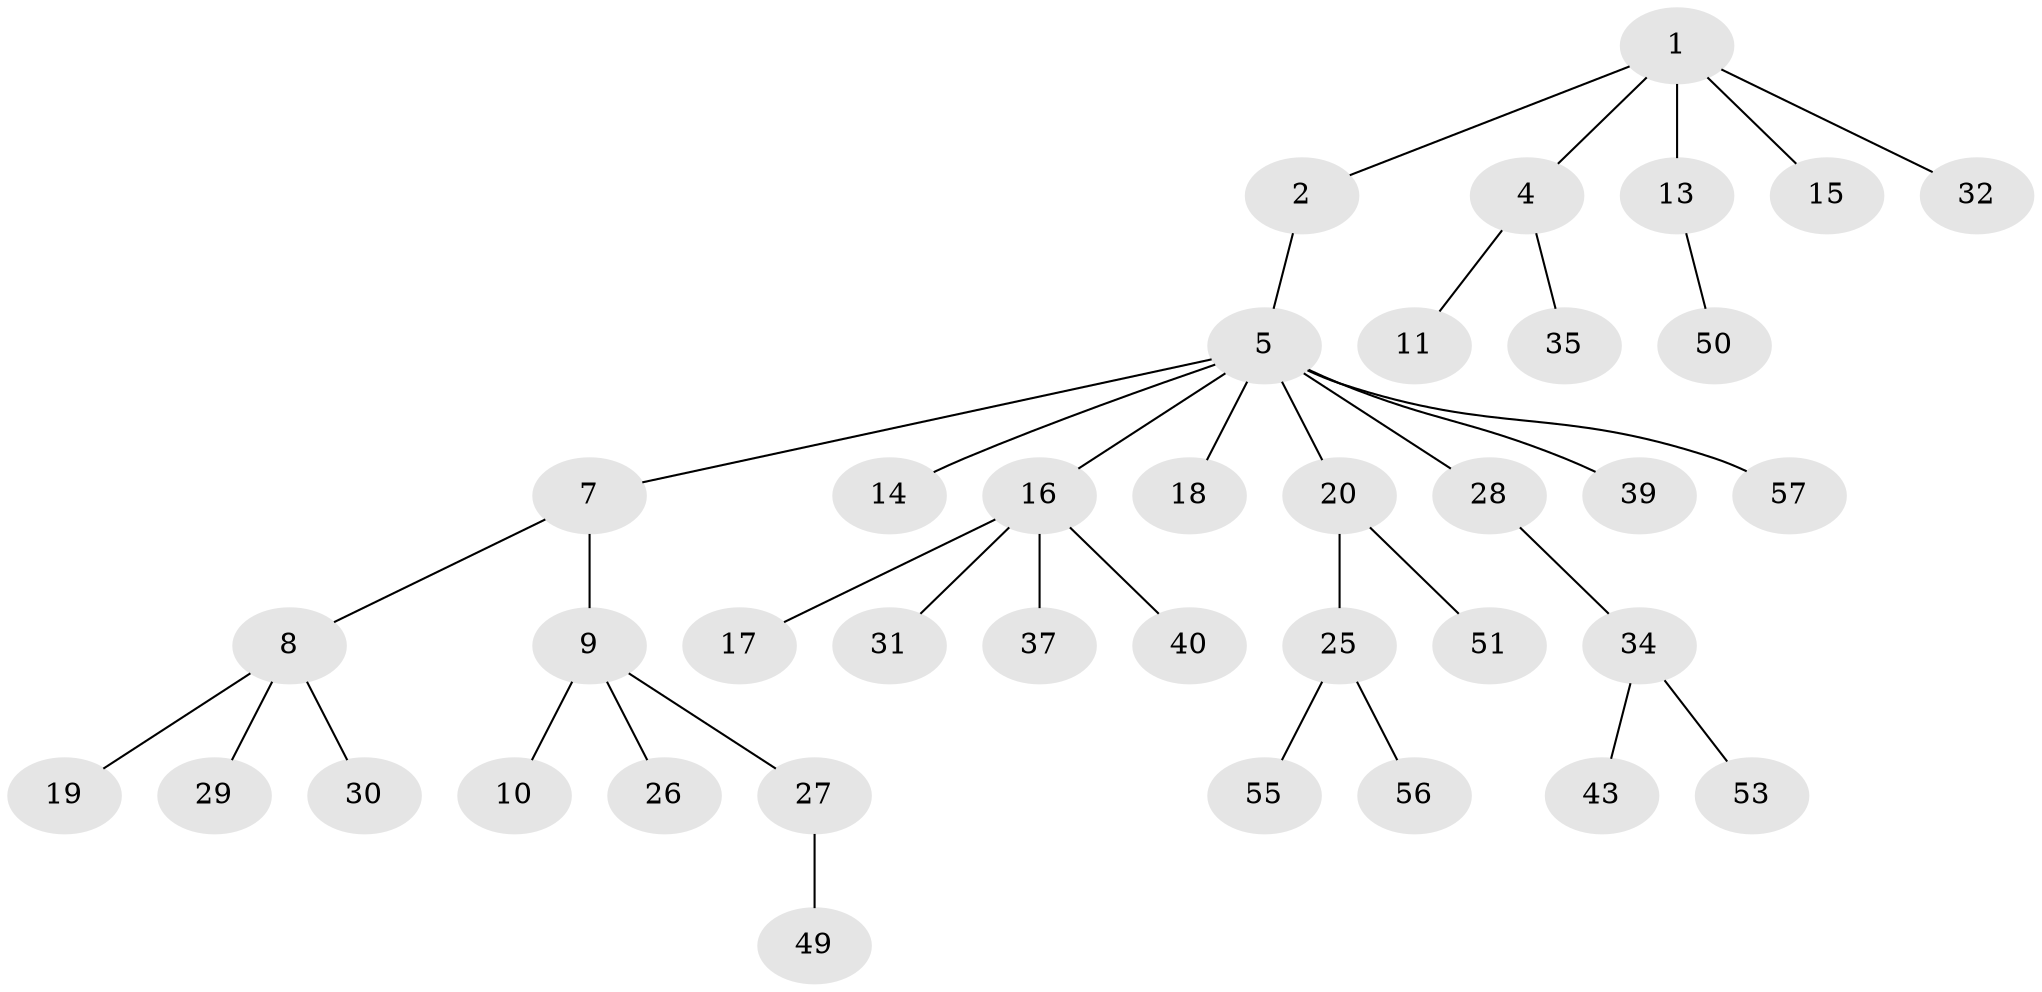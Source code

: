 // Generated by graph-tools (version 1.1) at 2025/24/03/03/25 07:24:06]
// undirected, 38 vertices, 37 edges
graph export_dot {
graph [start="1"]
  node [color=gray90,style=filled];
  1 [super="+3"];
  2;
  4 [super="+21"];
  5 [super="+6"];
  7;
  8 [super="+12"];
  9 [super="+58"];
  10 [super="+36"];
  11 [super="+48"];
  13 [super="+23"];
  14;
  15 [super="+44"];
  16 [super="+24"];
  17;
  18;
  19;
  20 [super="+22"];
  25 [super="+42"];
  26;
  27 [super="+33"];
  28 [super="+38"];
  29 [super="+54"];
  30;
  31 [super="+46"];
  32;
  34 [super="+45"];
  35;
  37;
  39 [super="+47"];
  40 [super="+41"];
  43 [super="+52"];
  49;
  50;
  51;
  53;
  55;
  56;
  57;
  1 -- 2;
  1 -- 4;
  1 -- 13;
  1 -- 32;
  1 -- 15;
  2 -- 5;
  4 -- 11;
  4 -- 35;
  5 -- 7;
  5 -- 14;
  5 -- 16;
  5 -- 18;
  5 -- 20;
  5 -- 39;
  5 -- 57;
  5 -- 28;
  7 -- 8;
  7 -- 9;
  8 -- 29;
  8 -- 19;
  8 -- 30;
  9 -- 10;
  9 -- 26;
  9 -- 27;
  13 -- 50;
  16 -- 17;
  16 -- 31;
  16 -- 37;
  16 -- 40;
  20 -- 25;
  20 -- 51;
  25 -- 56;
  25 -- 55;
  27 -- 49;
  28 -- 34;
  34 -- 43;
  34 -- 53;
}
